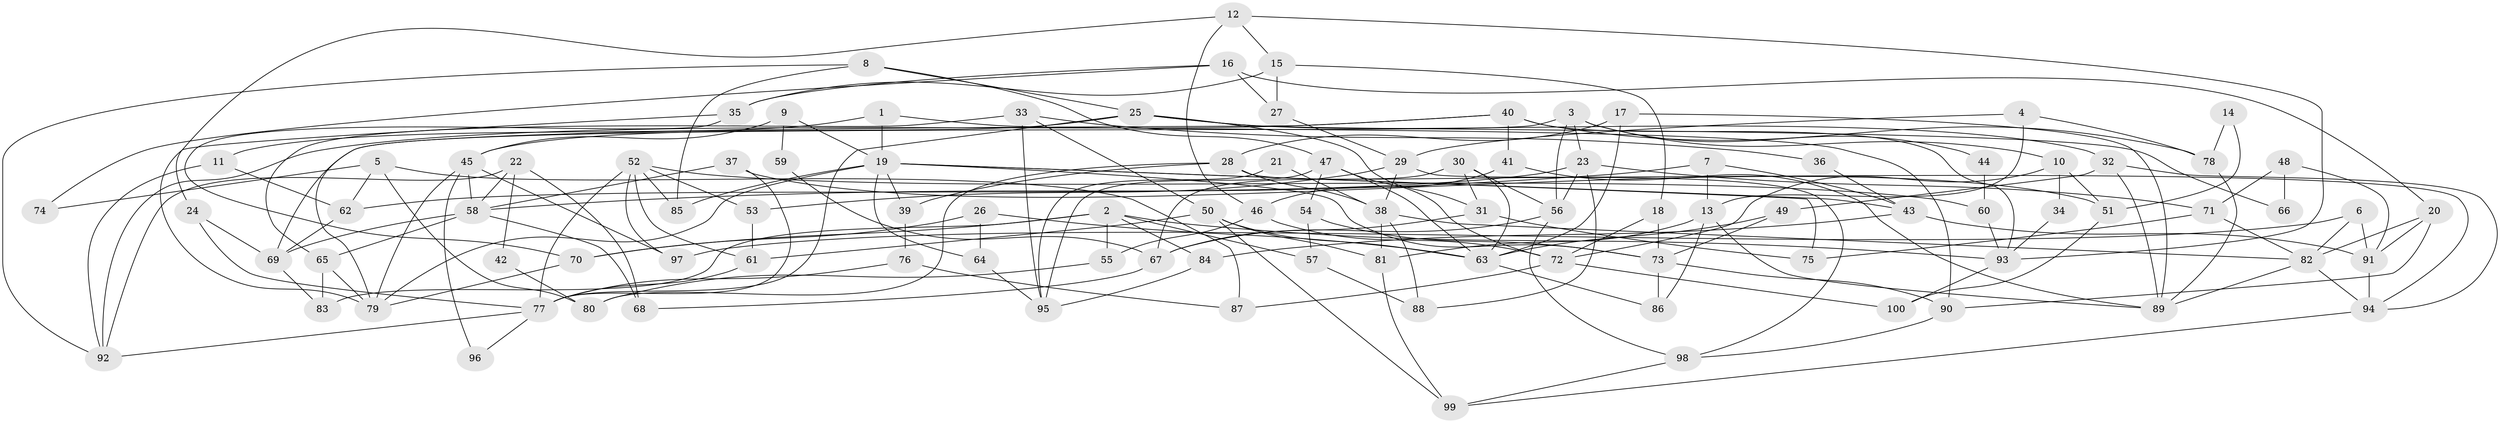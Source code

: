 // Generated by graph-tools (version 1.1) at 2025/50/03/09/25 03:50:03]
// undirected, 100 vertices, 200 edges
graph export_dot {
graph [start="1"]
  node [color=gray90,style=filled];
  1;
  2;
  3;
  4;
  5;
  6;
  7;
  8;
  9;
  10;
  11;
  12;
  13;
  14;
  15;
  16;
  17;
  18;
  19;
  20;
  21;
  22;
  23;
  24;
  25;
  26;
  27;
  28;
  29;
  30;
  31;
  32;
  33;
  34;
  35;
  36;
  37;
  38;
  39;
  40;
  41;
  42;
  43;
  44;
  45;
  46;
  47;
  48;
  49;
  50;
  51;
  52;
  53;
  54;
  55;
  56;
  57;
  58;
  59;
  60;
  61;
  62;
  63;
  64;
  65;
  66;
  67;
  68;
  69;
  70;
  71;
  72;
  73;
  74;
  75;
  76;
  77;
  78;
  79;
  80;
  81;
  82;
  83;
  84;
  85;
  86;
  87;
  88;
  89;
  90;
  91;
  92;
  93;
  94;
  95;
  96;
  97;
  98;
  99;
  100;
  1 -- 90;
  1 -- 19;
  1 -- 11;
  2 -- 70;
  2 -- 83;
  2 -- 55;
  2 -- 57;
  2 -- 84;
  2 -- 93;
  3 -- 23;
  3 -- 69;
  3 -- 10;
  3 -- 44;
  3 -- 56;
  4 -- 78;
  4 -- 13;
  4 -- 29;
  5 -- 62;
  5 -- 80;
  5 -- 74;
  5 -- 87;
  6 -- 97;
  6 -- 91;
  6 -- 82;
  7 -- 58;
  7 -- 13;
  7 -- 43;
  8 -- 47;
  8 -- 25;
  8 -- 85;
  8 -- 92;
  9 -- 45;
  9 -- 19;
  9 -- 59;
  10 -- 72;
  10 -- 34;
  10 -- 51;
  11 -- 92;
  11 -- 62;
  12 -- 24;
  12 -- 93;
  12 -- 15;
  12 -- 46;
  13 -- 86;
  13 -- 81;
  13 -- 89;
  14 -- 78;
  14 -- 51;
  15 -- 35;
  15 -- 18;
  15 -- 27;
  16 -- 35;
  16 -- 27;
  16 -- 20;
  16 -- 74;
  17 -- 28;
  17 -- 89;
  17 -- 63;
  18 -- 72;
  18 -- 73;
  19 -- 73;
  19 -- 85;
  19 -- 39;
  19 -- 43;
  19 -- 64;
  19 -- 75;
  19 -- 79;
  20 -- 82;
  20 -- 90;
  20 -- 91;
  21 -- 95;
  21 -- 38;
  22 -- 58;
  22 -- 92;
  22 -- 42;
  22 -- 68;
  23 -- 56;
  23 -- 88;
  23 -- 62;
  23 -- 71;
  24 -- 69;
  24 -- 77;
  25 -- 31;
  25 -- 32;
  25 -- 45;
  25 -- 66;
  25 -- 77;
  26 -- 64;
  26 -- 63;
  26 -- 70;
  27 -- 29;
  28 -- 98;
  28 -- 39;
  28 -- 38;
  28 -- 80;
  29 -- 38;
  29 -- 53;
  29 -- 94;
  30 -- 63;
  30 -- 67;
  30 -- 31;
  30 -- 56;
  31 -- 75;
  31 -- 67;
  32 -- 94;
  32 -- 89;
  32 -- 49;
  33 -- 50;
  33 -- 95;
  33 -- 36;
  33 -- 65;
  34 -- 93;
  35 -- 70;
  35 -- 79;
  36 -- 43;
  37 -- 77;
  37 -- 58;
  37 -- 51;
  38 -- 82;
  38 -- 81;
  38 -- 88;
  39 -- 76;
  40 -- 79;
  40 -- 92;
  40 -- 41;
  40 -- 78;
  40 -- 93;
  41 -- 89;
  41 -- 46;
  42 -- 80;
  43 -- 84;
  43 -- 91;
  44 -- 60;
  45 -- 79;
  45 -- 58;
  45 -- 96;
  45 -- 97;
  46 -- 55;
  46 -- 72;
  47 -- 72;
  47 -- 63;
  47 -- 54;
  47 -- 95;
  48 -- 91;
  48 -- 71;
  48 -- 66;
  49 -- 73;
  49 -- 63;
  50 -- 63;
  50 -- 99;
  50 -- 61;
  50 -- 81;
  51 -- 100;
  52 -- 53;
  52 -- 77;
  52 -- 60;
  52 -- 61;
  52 -- 85;
  52 -- 97;
  53 -- 61;
  54 -- 73;
  54 -- 57;
  55 -- 80;
  56 -- 67;
  56 -- 98;
  57 -- 88;
  58 -- 68;
  58 -- 65;
  58 -- 69;
  59 -- 67;
  60 -- 93;
  61 -- 77;
  62 -- 69;
  63 -- 86;
  64 -- 95;
  65 -- 79;
  65 -- 83;
  67 -- 68;
  69 -- 83;
  70 -- 79;
  71 -- 82;
  71 -- 75;
  72 -- 100;
  72 -- 87;
  73 -- 90;
  73 -- 86;
  76 -- 87;
  76 -- 77;
  77 -- 92;
  77 -- 96;
  78 -- 89;
  81 -- 99;
  82 -- 94;
  82 -- 89;
  84 -- 95;
  90 -- 98;
  91 -- 94;
  93 -- 100;
  94 -- 99;
  98 -- 99;
}

